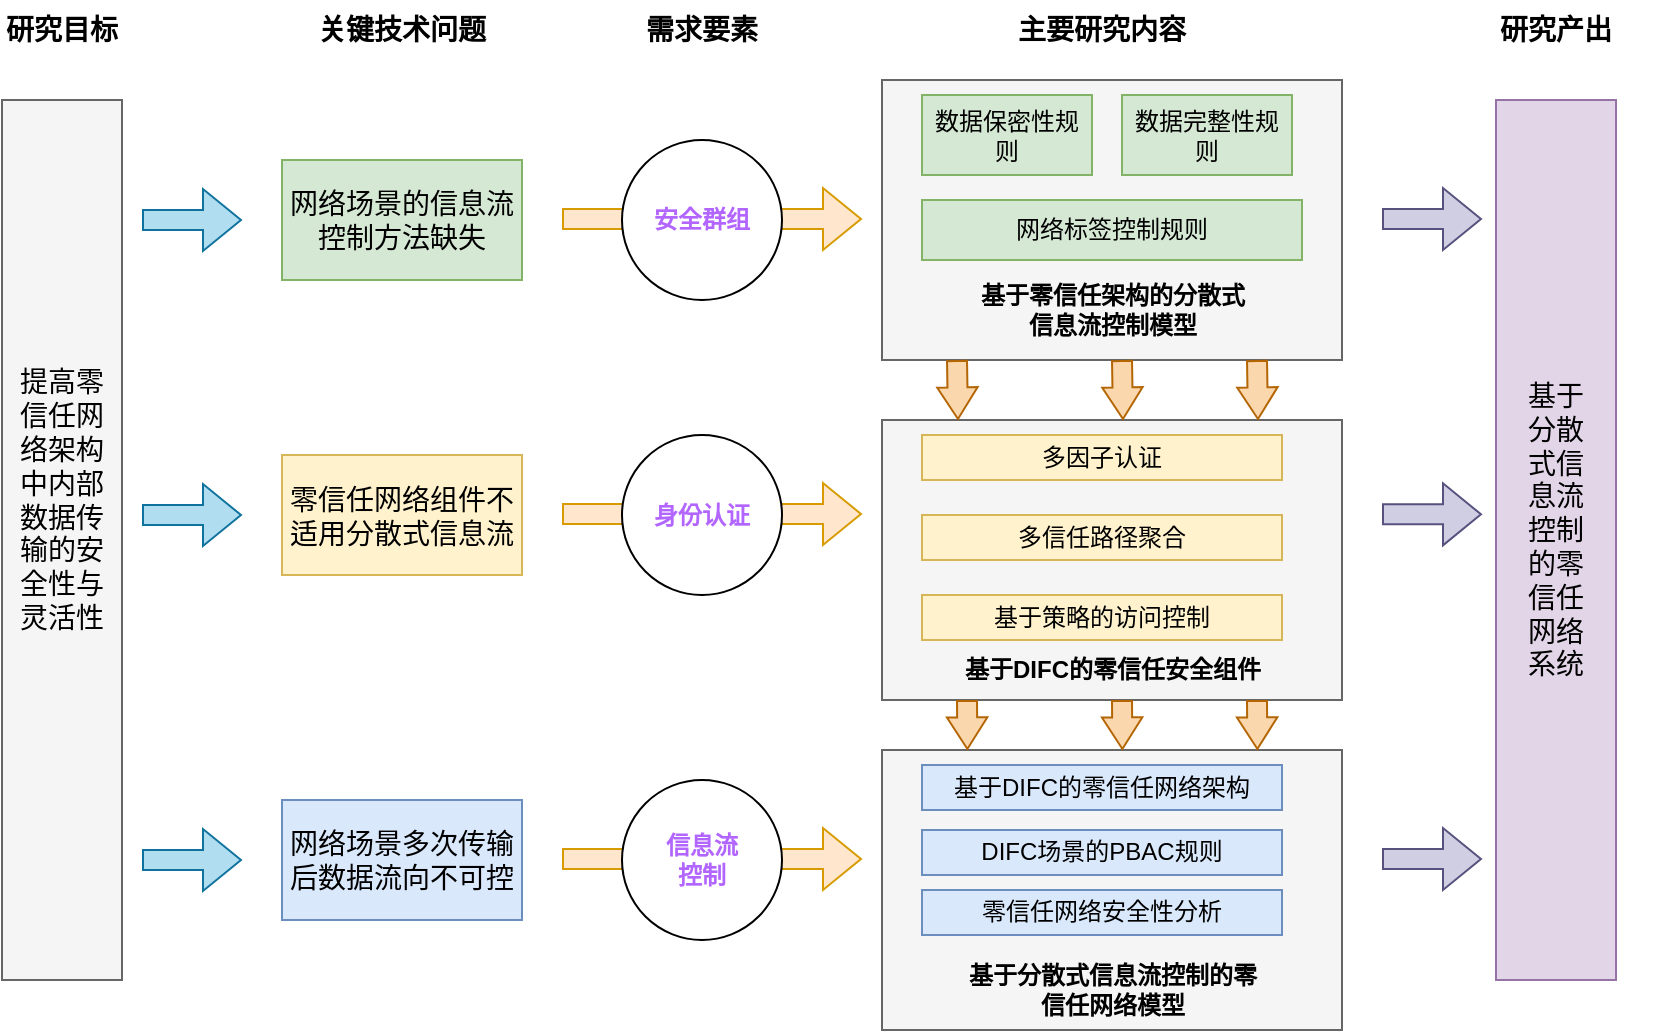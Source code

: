 <mxfile version="21.0.8" type="github">
  <diagram name="第 1 页" id="3q4NxlNoq3ld3uSNw7Nf">
    <mxGraphModel dx="989" dy="543" grid="0" gridSize="10" guides="1" tooltips="1" connect="1" arrows="1" fold="1" page="0" pageScale="1" pageWidth="827" pageHeight="1169" math="0" shadow="0">
      <root>
        <mxCell id="0" />
        <mxCell id="1" parent="0" />
        <mxCell id="JklxnonR3-prULAY44mV-3" value="" style="rounded=0;whiteSpace=wrap;html=1;fillColor=#f5f5f5;strokeColor=#666666;fontColor=#333333;" vertex="1" parent="1">
          <mxGeometry x="80" y="120" width="60" height="440" as="geometry" />
        </mxCell>
        <mxCell id="JklxnonR3-prULAY44mV-4" value="&lt;font style=&quot;font-size: 14px;&quot;&gt;提高零信任网络架构中内部数据传输的安全性与灵活性&lt;/font&gt;" style="text;html=1;strokeColor=none;fillColor=none;align=center;verticalAlign=middle;whiteSpace=wrap;rounded=0;" vertex="1" parent="1">
          <mxGeometry x="85" y="250" width="50" height="140" as="geometry" />
        </mxCell>
        <mxCell id="JklxnonR3-prULAY44mV-5" value="&lt;font style=&quot;font-size: 14px;&quot;&gt;&lt;b&gt;研究目标&lt;/b&gt;&lt;/font&gt;" style="text;html=1;strokeColor=none;fillColor=none;align=center;verticalAlign=middle;whiteSpace=wrap;rounded=0;" vertex="1" parent="1">
          <mxGeometry x="80" y="70" width="60" height="30" as="geometry" />
        </mxCell>
        <mxCell id="JklxnonR3-prULAY44mV-6" value="" style="shape=flexArrow;endArrow=classic;html=1;rounded=0;fillColor=#b1ddf0;strokeColor=#10739e;" edge="1" parent="1">
          <mxGeometry width="50" height="50" relative="1" as="geometry">
            <mxPoint x="150" y="180" as="sourcePoint" />
            <mxPoint x="200" y="180" as="targetPoint" />
          </mxGeometry>
        </mxCell>
        <mxCell id="JklxnonR3-prULAY44mV-7" value="&lt;font style=&quot;font-size: 14px;&quot;&gt;网络场景的信息流控制方法缺失&lt;/font&gt;" style="rounded=0;whiteSpace=wrap;html=1;fillColor=#d5e8d4;strokeColor=#82b366;" vertex="1" parent="1">
          <mxGeometry x="220" y="150" width="120" height="60" as="geometry" />
        </mxCell>
        <mxCell id="JklxnonR3-prULAY44mV-8" value="&lt;font style=&quot;font-size: 14px;&quot;&gt;&lt;b&gt;关键技术问题&lt;/b&gt;&lt;/font&gt;" style="text;html=1;strokeColor=none;fillColor=none;align=center;verticalAlign=middle;whiteSpace=wrap;rounded=0;" vertex="1" parent="1">
          <mxGeometry x="230" y="70" width="100" height="30" as="geometry" />
        </mxCell>
        <mxCell id="JklxnonR3-prULAY44mV-9" value="" style="shape=flexArrow;endArrow=classic;html=1;rounded=0;fillColor=#b1ddf0;strokeColor=#10739e;" edge="1" parent="1">
          <mxGeometry width="50" height="50" relative="1" as="geometry">
            <mxPoint x="150" y="327.5" as="sourcePoint" />
            <mxPoint x="200" y="327.5" as="targetPoint" />
          </mxGeometry>
        </mxCell>
        <mxCell id="JklxnonR3-prULAY44mV-10" value="&lt;span style=&quot;font-size: 14px;&quot;&gt;零信任网络组件不适用分散式信息流&lt;/span&gt;" style="rounded=0;whiteSpace=wrap;html=1;fillColor=#fff2cc;strokeColor=#d6b656;" vertex="1" parent="1">
          <mxGeometry x="220" y="297.5" width="120" height="60" as="geometry" />
        </mxCell>
        <mxCell id="JklxnonR3-prULAY44mV-11" value="" style="shape=flexArrow;endArrow=classic;html=1;rounded=0;fillColor=#b1ddf0;strokeColor=#10739e;" edge="1" parent="1">
          <mxGeometry width="50" height="50" relative="1" as="geometry">
            <mxPoint x="150" y="500" as="sourcePoint" />
            <mxPoint x="200" y="500" as="targetPoint" />
          </mxGeometry>
        </mxCell>
        <mxCell id="JklxnonR3-prULAY44mV-12" value="&lt;font style=&quot;font-size: 14px;&quot;&gt;网络场景多次传输后数据流向不可控&lt;/font&gt;" style="rounded=0;whiteSpace=wrap;html=1;fillColor=#dae8fc;strokeColor=#6c8ebf;" vertex="1" parent="1">
          <mxGeometry x="220" y="470" width="120" height="60" as="geometry" />
        </mxCell>
        <mxCell id="JklxnonR3-prULAY44mV-13" value="" style="shape=flexArrow;endArrow=classic;html=1;rounded=0;fillColor=#ffe6cc;strokeColor=#d79b00;" edge="1" parent="1">
          <mxGeometry width="50" height="50" relative="1" as="geometry">
            <mxPoint x="360" y="179.5" as="sourcePoint" />
            <mxPoint x="510" y="179.5" as="targetPoint" />
          </mxGeometry>
        </mxCell>
        <mxCell id="JklxnonR3-prULAY44mV-14" value="&lt;font color=&quot;#b266ff&quot;&gt;&lt;b&gt;安全群组&lt;/b&gt;&lt;/font&gt;" style="ellipse;whiteSpace=wrap;html=1;aspect=fixed;" vertex="1" parent="1">
          <mxGeometry x="390" y="140" width="80" height="80" as="geometry" />
        </mxCell>
        <mxCell id="JklxnonR3-prULAY44mV-16" value="" style="shape=flexArrow;endArrow=classic;html=1;rounded=0;fillColor=#ffe6cc;strokeColor=#d79b00;" edge="1" parent="1">
          <mxGeometry width="50" height="50" relative="1" as="geometry">
            <mxPoint x="360" y="327" as="sourcePoint" />
            <mxPoint x="510" y="327" as="targetPoint" />
          </mxGeometry>
        </mxCell>
        <mxCell id="JklxnonR3-prULAY44mV-17" value="&lt;font color=&quot;#b266ff&quot;&gt;&lt;b&gt;身份认证&lt;/b&gt;&lt;/font&gt;" style="ellipse;whiteSpace=wrap;html=1;aspect=fixed;" vertex="1" parent="1">
          <mxGeometry x="390" y="287.5" width="80" height="80" as="geometry" />
        </mxCell>
        <mxCell id="JklxnonR3-prULAY44mV-18" value="" style="shape=flexArrow;endArrow=classic;html=1;rounded=0;fillColor=#ffe6cc;strokeColor=#d79b00;" edge="1" parent="1">
          <mxGeometry width="50" height="50" relative="1" as="geometry">
            <mxPoint x="360" y="499.5" as="sourcePoint" />
            <mxPoint x="510" y="499.5" as="targetPoint" />
          </mxGeometry>
        </mxCell>
        <mxCell id="JklxnonR3-prULAY44mV-19" value="&lt;font color=&quot;#b266ff&quot;&gt;&lt;b&gt;信息流&lt;br&gt;控制&lt;/b&gt;&lt;/font&gt;" style="ellipse;whiteSpace=wrap;html=1;aspect=fixed;" vertex="1" parent="1">
          <mxGeometry x="390" y="460" width="80" height="80" as="geometry" />
        </mxCell>
        <mxCell id="JklxnonR3-prULAY44mV-20" value="&lt;font style=&quot;font-size: 14px;&quot;&gt;&lt;b&gt;需求要素&lt;/b&gt;&lt;/font&gt;" style="text;html=1;strokeColor=none;fillColor=none;align=center;verticalAlign=middle;whiteSpace=wrap;rounded=0;" vertex="1" parent="1">
          <mxGeometry x="380" y="70" width="100" height="30" as="geometry" />
        </mxCell>
        <mxCell id="JklxnonR3-prULAY44mV-21" value="" style="rounded=0;whiteSpace=wrap;html=1;fillColor=#f5f5f5;fontColor=#333333;strokeColor=#666666;" vertex="1" parent="1">
          <mxGeometry x="520" y="110" width="230" height="140" as="geometry" />
        </mxCell>
        <mxCell id="JklxnonR3-prULAY44mV-25" value="&lt;b&gt;基于零信任架构的分散式信息流控制模型&lt;/b&gt;" style="text;html=1;strokeColor=none;fillColor=none;align=center;verticalAlign=middle;whiteSpace=wrap;rounded=0;" vertex="1" parent="1">
          <mxGeometry x="562.5" y="210" width="145" height="30" as="geometry" />
        </mxCell>
        <mxCell id="JklxnonR3-prULAY44mV-26" value="数据保密性规则" style="rounded=0;whiteSpace=wrap;html=1;fillColor=#d5e8d4;strokeColor=#82b366;" vertex="1" parent="1">
          <mxGeometry x="540" y="117.5" width="85" height="40" as="geometry" />
        </mxCell>
        <mxCell id="JklxnonR3-prULAY44mV-27" value="网络标签控制规则" style="rounded=0;whiteSpace=wrap;html=1;fillColor=#d5e8d4;strokeColor=#82b366;" vertex="1" parent="1">
          <mxGeometry x="540" y="170" width="190" height="30" as="geometry" />
        </mxCell>
        <mxCell id="JklxnonR3-prULAY44mV-28" value="数据完整性规则" style="rounded=0;whiteSpace=wrap;html=1;fillColor=#d5e8d4;strokeColor=#82b366;" vertex="1" parent="1">
          <mxGeometry x="640" y="117.5" width="85" height="40" as="geometry" />
        </mxCell>
        <mxCell id="JklxnonR3-prULAY44mV-29" value="" style="rounded=0;whiteSpace=wrap;html=1;fillColor=#f5f5f5;fontColor=#333333;strokeColor=#666666;" vertex="1" parent="1">
          <mxGeometry x="520" y="280" width="230" height="140" as="geometry" />
        </mxCell>
        <mxCell id="JklxnonR3-prULAY44mV-30" value="&lt;b&gt;基于DIFC的零信任安全组件&lt;/b&gt;" style="text;html=1;strokeColor=none;fillColor=none;align=center;verticalAlign=middle;whiteSpace=wrap;rounded=0;" vertex="1" parent="1">
          <mxGeometry x="557.5" y="390" width="155" height="30" as="geometry" />
        </mxCell>
        <mxCell id="JklxnonR3-prULAY44mV-31" value="多因子认证" style="rounded=0;whiteSpace=wrap;html=1;fillColor=#fff2cc;strokeColor=#d6b656;" vertex="1" parent="1">
          <mxGeometry x="540" y="287.5" width="180" height="22.5" as="geometry" />
        </mxCell>
        <mxCell id="JklxnonR3-prULAY44mV-34" value="多信任路径聚合" style="rounded=0;whiteSpace=wrap;html=1;fillColor=#fff2cc;strokeColor=#d6b656;" vertex="1" parent="1">
          <mxGeometry x="540" y="327.5" width="180" height="22.5" as="geometry" />
        </mxCell>
        <mxCell id="JklxnonR3-prULAY44mV-35" value="基于策略的访问控制" style="rounded=0;whiteSpace=wrap;html=1;fillColor=#fff2cc;strokeColor=#d6b656;" vertex="1" parent="1">
          <mxGeometry x="540" y="367.5" width="180" height="22.5" as="geometry" />
        </mxCell>
        <mxCell id="JklxnonR3-prULAY44mV-37" value="" style="rounded=0;whiteSpace=wrap;html=1;fillColor=#f5f5f5;fontColor=#333333;strokeColor=#666666;" vertex="1" parent="1">
          <mxGeometry x="520" y="445" width="230" height="140" as="geometry" />
        </mxCell>
        <mxCell id="JklxnonR3-prULAY44mV-38" value="&lt;b&gt;基于分散式信息流控制的零信任网络模型&lt;/b&gt;" style="text;html=1;strokeColor=none;fillColor=none;align=center;verticalAlign=middle;whiteSpace=wrap;rounded=0;" vertex="1" parent="1">
          <mxGeometry x="557.5" y="550" width="155" height="30" as="geometry" />
        </mxCell>
        <mxCell id="JklxnonR3-prULAY44mV-39" value="基于DIFC的零信任网络架构" style="rounded=0;whiteSpace=wrap;html=1;fillColor=#dae8fc;strokeColor=#6c8ebf;" vertex="1" parent="1">
          <mxGeometry x="540" y="452.5" width="180" height="22.5" as="geometry" />
        </mxCell>
        <mxCell id="JklxnonR3-prULAY44mV-40" value="DIFC场景的PBAC规则" style="rounded=0;whiteSpace=wrap;html=1;fillColor=#dae8fc;strokeColor=#6c8ebf;" vertex="1" parent="1">
          <mxGeometry x="540" y="485" width="180" height="22.5" as="geometry" />
        </mxCell>
        <mxCell id="JklxnonR3-prULAY44mV-41" value="零信任网络安全性分析" style="rounded=0;whiteSpace=wrap;html=1;fillColor=#dae8fc;strokeColor=#6c8ebf;" vertex="1" parent="1">
          <mxGeometry x="540" y="515" width="180" height="22.5" as="geometry" />
        </mxCell>
        <mxCell id="JklxnonR3-prULAY44mV-42" value="" style="rounded=0;whiteSpace=wrap;html=1;fillColor=#e1d5e7;strokeColor=#9673a6;" vertex="1" parent="1">
          <mxGeometry x="827" y="120" width="60" height="440" as="geometry" />
        </mxCell>
        <mxCell id="JklxnonR3-prULAY44mV-43" value="&lt;font style=&quot;font-size: 14px;&quot;&gt;基于分散式信息流控制的零信任网络系统&lt;/font&gt;" style="text;html=1;strokeColor=none;fillColor=none;align=center;verticalAlign=middle;whiteSpace=wrap;rounded=0;" vertex="1" parent="1">
          <mxGeometry x="839" y="240" width="36" height="190" as="geometry" />
        </mxCell>
        <mxCell id="JklxnonR3-prULAY44mV-44" value="&lt;span style=&quot;font-size: 14px;&quot;&gt;&lt;b&gt;主要研究内容&lt;/b&gt;&lt;/span&gt;" style="text;html=1;strokeColor=none;fillColor=none;align=center;verticalAlign=middle;whiteSpace=wrap;rounded=0;" vertex="1" parent="1">
          <mxGeometry x="580" y="70" width="100" height="30" as="geometry" />
        </mxCell>
        <mxCell id="JklxnonR3-prULAY44mV-45" value="&lt;span style=&quot;font-size: 14px;&quot;&gt;&lt;b&gt;研究产出&lt;/b&gt;&lt;/span&gt;" style="text;html=1;strokeColor=none;fillColor=none;align=center;verticalAlign=middle;whiteSpace=wrap;rounded=0;" vertex="1" parent="1">
          <mxGeometry x="807" y="70" width="100" height="30" as="geometry" />
        </mxCell>
        <mxCell id="JklxnonR3-prULAY44mV-46" value="" style="shape=flexArrow;endArrow=classic;html=1;rounded=0;fillColor=#d0cee2;strokeColor=#56517e;" edge="1" parent="1">
          <mxGeometry width="50" height="50" relative="1" as="geometry">
            <mxPoint x="770" y="179.5" as="sourcePoint" />
            <mxPoint x="820" y="179.5" as="targetPoint" />
          </mxGeometry>
        </mxCell>
        <mxCell id="JklxnonR3-prULAY44mV-47" value="" style="shape=flexArrow;endArrow=classic;html=1;rounded=0;fillColor=#d0cee2;strokeColor=#56517e;" edge="1" parent="1">
          <mxGeometry width="50" height="50" relative="1" as="geometry">
            <mxPoint x="770" y="327.16" as="sourcePoint" />
            <mxPoint x="820" y="327.16" as="targetPoint" />
          </mxGeometry>
        </mxCell>
        <mxCell id="JklxnonR3-prULAY44mV-48" value="" style="shape=flexArrow;endArrow=classic;html=1;rounded=0;fillColor=#d0cee2;strokeColor=#56517e;" edge="1" parent="1">
          <mxGeometry width="50" height="50" relative="1" as="geometry">
            <mxPoint x="770" y="499.5" as="sourcePoint" />
            <mxPoint x="820" y="499.5" as="targetPoint" />
          </mxGeometry>
        </mxCell>
        <mxCell id="JklxnonR3-prULAY44mV-50" value="" style="shape=flexArrow;endArrow=classic;html=1;rounded=0;endWidth=9.2;endSize=4.932;fillColor=#fad7ac;strokeColor=#b46504;" edge="1" parent="1">
          <mxGeometry width="50" height="50" relative="1" as="geometry">
            <mxPoint x="562.5" y="420" as="sourcePoint" />
            <mxPoint x="562.7" y="445" as="targetPoint" />
          </mxGeometry>
        </mxCell>
        <mxCell id="JklxnonR3-prULAY44mV-51" value="" style="shape=flexArrow;endArrow=classic;html=1;rounded=0;endWidth=9.2;endSize=4.932;fillColor=#fad7ac;strokeColor=#b46504;" edge="1" parent="1">
          <mxGeometry width="50" height="50" relative="1" as="geometry">
            <mxPoint x="640" y="420" as="sourcePoint" />
            <mxPoint x="640.2" y="445" as="targetPoint" />
          </mxGeometry>
        </mxCell>
        <mxCell id="JklxnonR3-prULAY44mV-52" value="" style="shape=flexArrow;endArrow=classic;html=1;rounded=0;endWidth=9.2;endSize=4.932;fillColor=#fad7ac;strokeColor=#b46504;" edge="1" parent="1">
          <mxGeometry width="50" height="50" relative="1" as="geometry">
            <mxPoint x="707.5" y="420" as="sourcePoint" />
            <mxPoint x="707.7" y="445" as="targetPoint" />
          </mxGeometry>
        </mxCell>
        <mxCell id="JklxnonR3-prULAY44mV-53" value="" style="shape=flexArrow;endArrow=classic;html=1;rounded=0;endWidth=9.2;endSize=4.932;fillColor=#fad7ac;strokeColor=#b46504;" edge="1" parent="1">
          <mxGeometry width="50" height="50" relative="1" as="geometry">
            <mxPoint x="557.5" y="250" as="sourcePoint" />
            <mxPoint x="558" y="280" as="targetPoint" />
          </mxGeometry>
        </mxCell>
        <mxCell id="JklxnonR3-prULAY44mV-61" value="" style="shape=flexArrow;endArrow=classic;html=1;rounded=0;endWidth=9.2;endSize=4.932;fillColor=#fad7ac;strokeColor=#b46504;" edge="1" parent="1">
          <mxGeometry width="50" height="50" relative="1" as="geometry">
            <mxPoint x="640" y="250" as="sourcePoint" />
            <mxPoint x="640.5" y="280" as="targetPoint" />
          </mxGeometry>
        </mxCell>
        <mxCell id="JklxnonR3-prULAY44mV-62" value="" style="shape=flexArrow;endArrow=classic;html=1;rounded=0;endWidth=9.2;endSize=4.932;fillColor=#fad7ac;strokeColor=#b46504;" edge="1" parent="1">
          <mxGeometry width="50" height="50" relative="1" as="geometry">
            <mxPoint x="707.5" y="250" as="sourcePoint" />
            <mxPoint x="708" y="280" as="targetPoint" />
          </mxGeometry>
        </mxCell>
      </root>
    </mxGraphModel>
  </diagram>
</mxfile>
